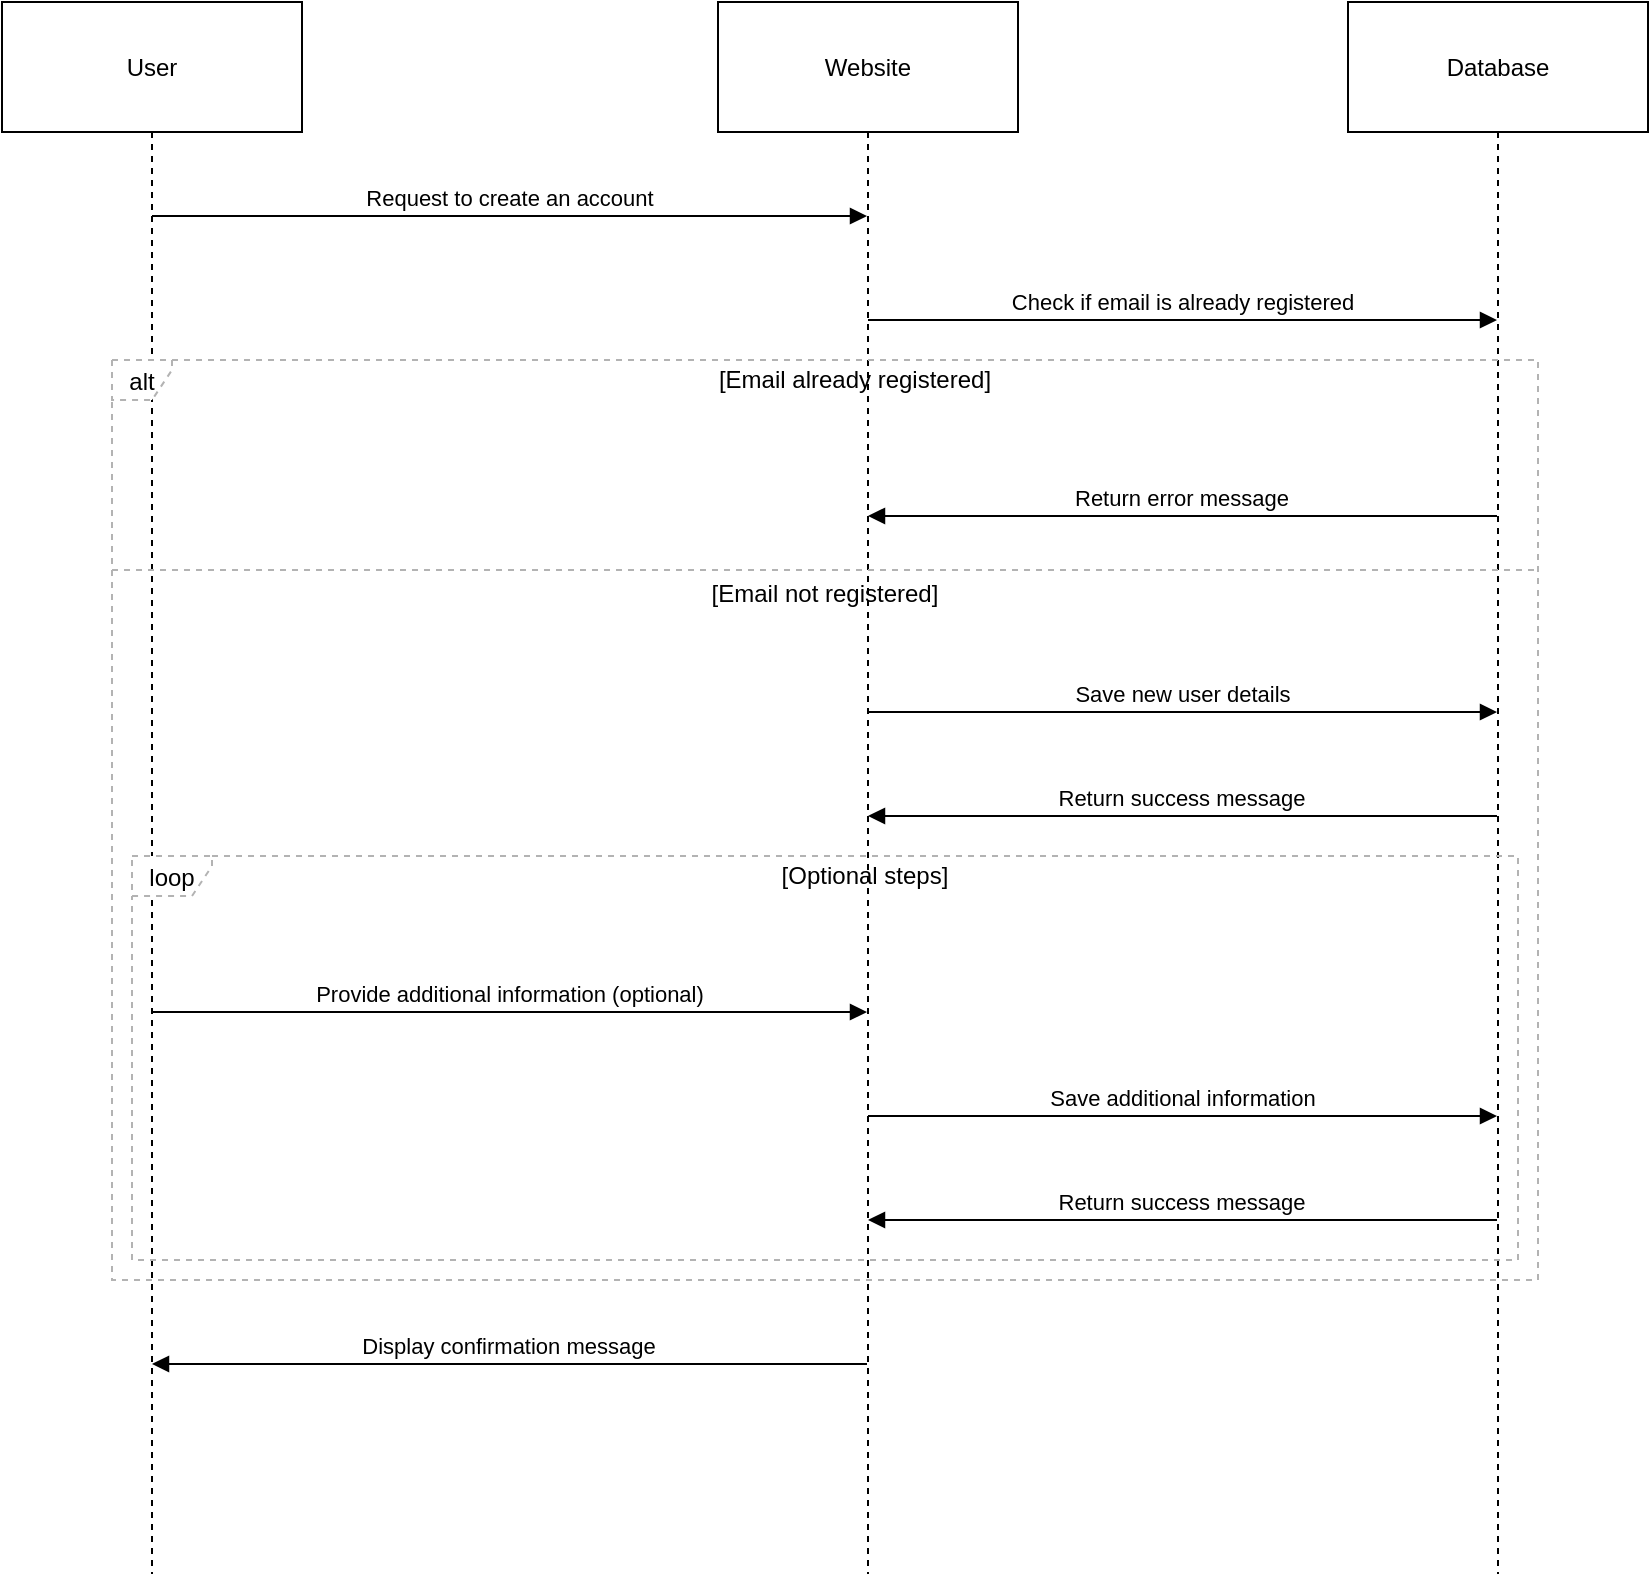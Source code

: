 <mxfile version="22.1.5" type="github">
  <diagram name="Page-1" id="vvwas6FbHUiItFAmYyI_">
    <mxGraphModel>
      <root>
        <mxCell id="0" />
        <mxCell id="1" parent="0" />
        <mxCell id="2" value="User" style="shape=umlLifeline;perimeter=lifelinePerimeter;whiteSpace=wrap;container=1;dropTarget=0;collapsible=0;recursiveResize=0;outlineConnect=0;portConstraint=eastwest;newEdgeStyle={&quot;edgeStyle&quot;:&quot;elbowEdgeStyle&quot;,&quot;elbow&quot;:&quot;vertical&quot;,&quot;curved&quot;:0,&quot;rounded&quot;:0};size=65;" vertex="1" parent="1">
          <mxGeometry width="150" height="786" as="geometry" />
        </mxCell>
        <mxCell id="3" value="Website" style="shape=umlLifeline;perimeter=lifelinePerimeter;whiteSpace=wrap;container=1;dropTarget=0;collapsible=0;recursiveResize=0;outlineConnect=0;portConstraint=eastwest;newEdgeStyle={&quot;edgeStyle&quot;:&quot;elbowEdgeStyle&quot;,&quot;elbow&quot;:&quot;vertical&quot;,&quot;curved&quot;:0,&quot;rounded&quot;:0};size=65;" vertex="1" parent="1">
          <mxGeometry x="358" width="150" height="786" as="geometry" />
        </mxCell>
        <mxCell id="4" value="Database" style="shape=umlLifeline;perimeter=lifelinePerimeter;whiteSpace=wrap;container=1;dropTarget=0;collapsible=0;recursiveResize=0;outlineConnect=0;portConstraint=eastwest;newEdgeStyle={&quot;edgeStyle&quot;:&quot;elbowEdgeStyle&quot;,&quot;elbow&quot;:&quot;vertical&quot;,&quot;curved&quot;:0,&quot;rounded&quot;:0};size=65;" vertex="1" parent="1">
          <mxGeometry x="673" width="150" height="786" as="geometry" />
        </mxCell>
        <mxCell id="5" value="loop" style="shape=umlFrame;dashed=1;pointerEvents=0;dropTarget=0;strokeColor=#B3B3B3;height=20;width=40" vertex="1" parent="1">
          <mxGeometry x="65" y="427" width="693" height="202" as="geometry" />
        </mxCell>
        <mxCell id="6" value="[Optional steps]" style="text;strokeColor=none;fillColor=none;align=center;verticalAlign=middle;whiteSpace=wrap;" vertex="1" parent="5">
          <mxGeometry x="40" width="653" height="20" as="geometry" />
        </mxCell>
        <mxCell id="7" value="alt" style="shape=umlFrame;dashed=1;pointerEvents=0;dropTarget=0;strokeColor=#B3B3B3;height=20;width=30" vertex="1" parent="1">
          <mxGeometry x="55" y="179" width="713" height="460" as="geometry" />
        </mxCell>
        <mxCell id="8" value="[Email already registered]" style="text;strokeColor=none;fillColor=none;align=center;verticalAlign=middle;whiteSpace=wrap;" vertex="1" parent="7">
          <mxGeometry x="30" width="683" height="20" as="geometry" />
        </mxCell>
        <mxCell id="9" value="[Email not registered]" style="shape=line;dashed=1;whiteSpace=wrap;verticalAlign=top;labelPosition=center;verticalLabelPosition=middle;align=center;strokeColor=#B3B3B3;" vertex="1" parent="7">
          <mxGeometry y="103" width="713" height="4" as="geometry" />
        </mxCell>
        <mxCell id="10" value="Request to create an account" style="verticalAlign=bottom;endArrow=block;edgeStyle=elbowEdgeStyle;elbow=vertical;curved=0;rounded=0;" edge="1" parent="1" source="2" target="3">
          <mxGeometry relative="1" as="geometry">
            <Array as="points">
              <mxPoint x="264" y="107" />
            </Array>
          </mxGeometry>
        </mxCell>
        <mxCell id="11" value="Check if email is already registered" style="verticalAlign=bottom;endArrow=block;edgeStyle=elbowEdgeStyle;elbow=vertical;curved=0;rounded=0;" edge="1" parent="1" source="3" target="4">
          <mxGeometry relative="1" as="geometry">
            <Array as="points">
              <mxPoint x="601" y="159" />
            </Array>
          </mxGeometry>
        </mxCell>
        <mxCell id="12" value="Return error message" style="verticalAlign=bottom;endArrow=block;edgeStyle=elbowEdgeStyle;elbow=vertical;curved=0;rounded=0;" edge="1" parent="1" source="4" target="3">
          <mxGeometry relative="1" as="geometry">
            <Array as="points">
              <mxPoint x="601" y="257" />
            </Array>
          </mxGeometry>
        </mxCell>
        <mxCell id="13" value="Save new user details" style="verticalAlign=bottom;endArrow=block;edgeStyle=elbowEdgeStyle;elbow=vertical;curved=0;rounded=0;" edge="1" parent="1" source="3" target="4">
          <mxGeometry relative="1" as="geometry">
            <Array as="points">
              <mxPoint x="601" y="355" />
            </Array>
          </mxGeometry>
        </mxCell>
        <mxCell id="14" value="Return success message" style="verticalAlign=bottom;endArrow=block;edgeStyle=elbowEdgeStyle;elbow=vertical;curved=0;rounded=0;" edge="1" parent="1" source="4" target="3">
          <mxGeometry relative="1" as="geometry">
            <Array as="points">
              <mxPoint x="601" y="407" />
            </Array>
          </mxGeometry>
        </mxCell>
        <mxCell id="15" value="Provide additional information (optional)" style="verticalAlign=bottom;endArrow=block;edgeStyle=elbowEdgeStyle;elbow=vertical;curved=0;rounded=0;" edge="1" parent="1" source="2" target="3">
          <mxGeometry relative="1" as="geometry">
            <Array as="points">
              <mxPoint x="264" y="505" />
            </Array>
          </mxGeometry>
        </mxCell>
        <mxCell id="16" value="Save additional information" style="verticalAlign=bottom;endArrow=block;edgeStyle=elbowEdgeStyle;elbow=vertical;curved=0;rounded=0;" edge="1" parent="1" source="3" target="4">
          <mxGeometry relative="1" as="geometry">
            <Array as="points">
              <mxPoint x="601" y="557" />
            </Array>
          </mxGeometry>
        </mxCell>
        <mxCell id="17" value="Return success message" style="verticalAlign=bottom;endArrow=block;edgeStyle=elbowEdgeStyle;elbow=vertical;curved=0;rounded=0;" edge="1" parent="1" source="4" target="3">
          <mxGeometry relative="1" as="geometry">
            <Array as="points">
              <mxPoint x="601" y="609" />
            </Array>
          </mxGeometry>
        </mxCell>
        <mxCell id="18" value="Display confirmation message" style="verticalAlign=bottom;endArrow=block;edgeStyle=elbowEdgeStyle;elbow=vertical;curved=0;rounded=0;" edge="1" parent="1" source="3" target="2">
          <mxGeometry relative="1" as="geometry">
            <Array as="points">
              <mxPoint x="264" y="681" />
            </Array>
          </mxGeometry>
        </mxCell>
      </root>
    </mxGraphModel>
  </diagram>
</mxfile>
